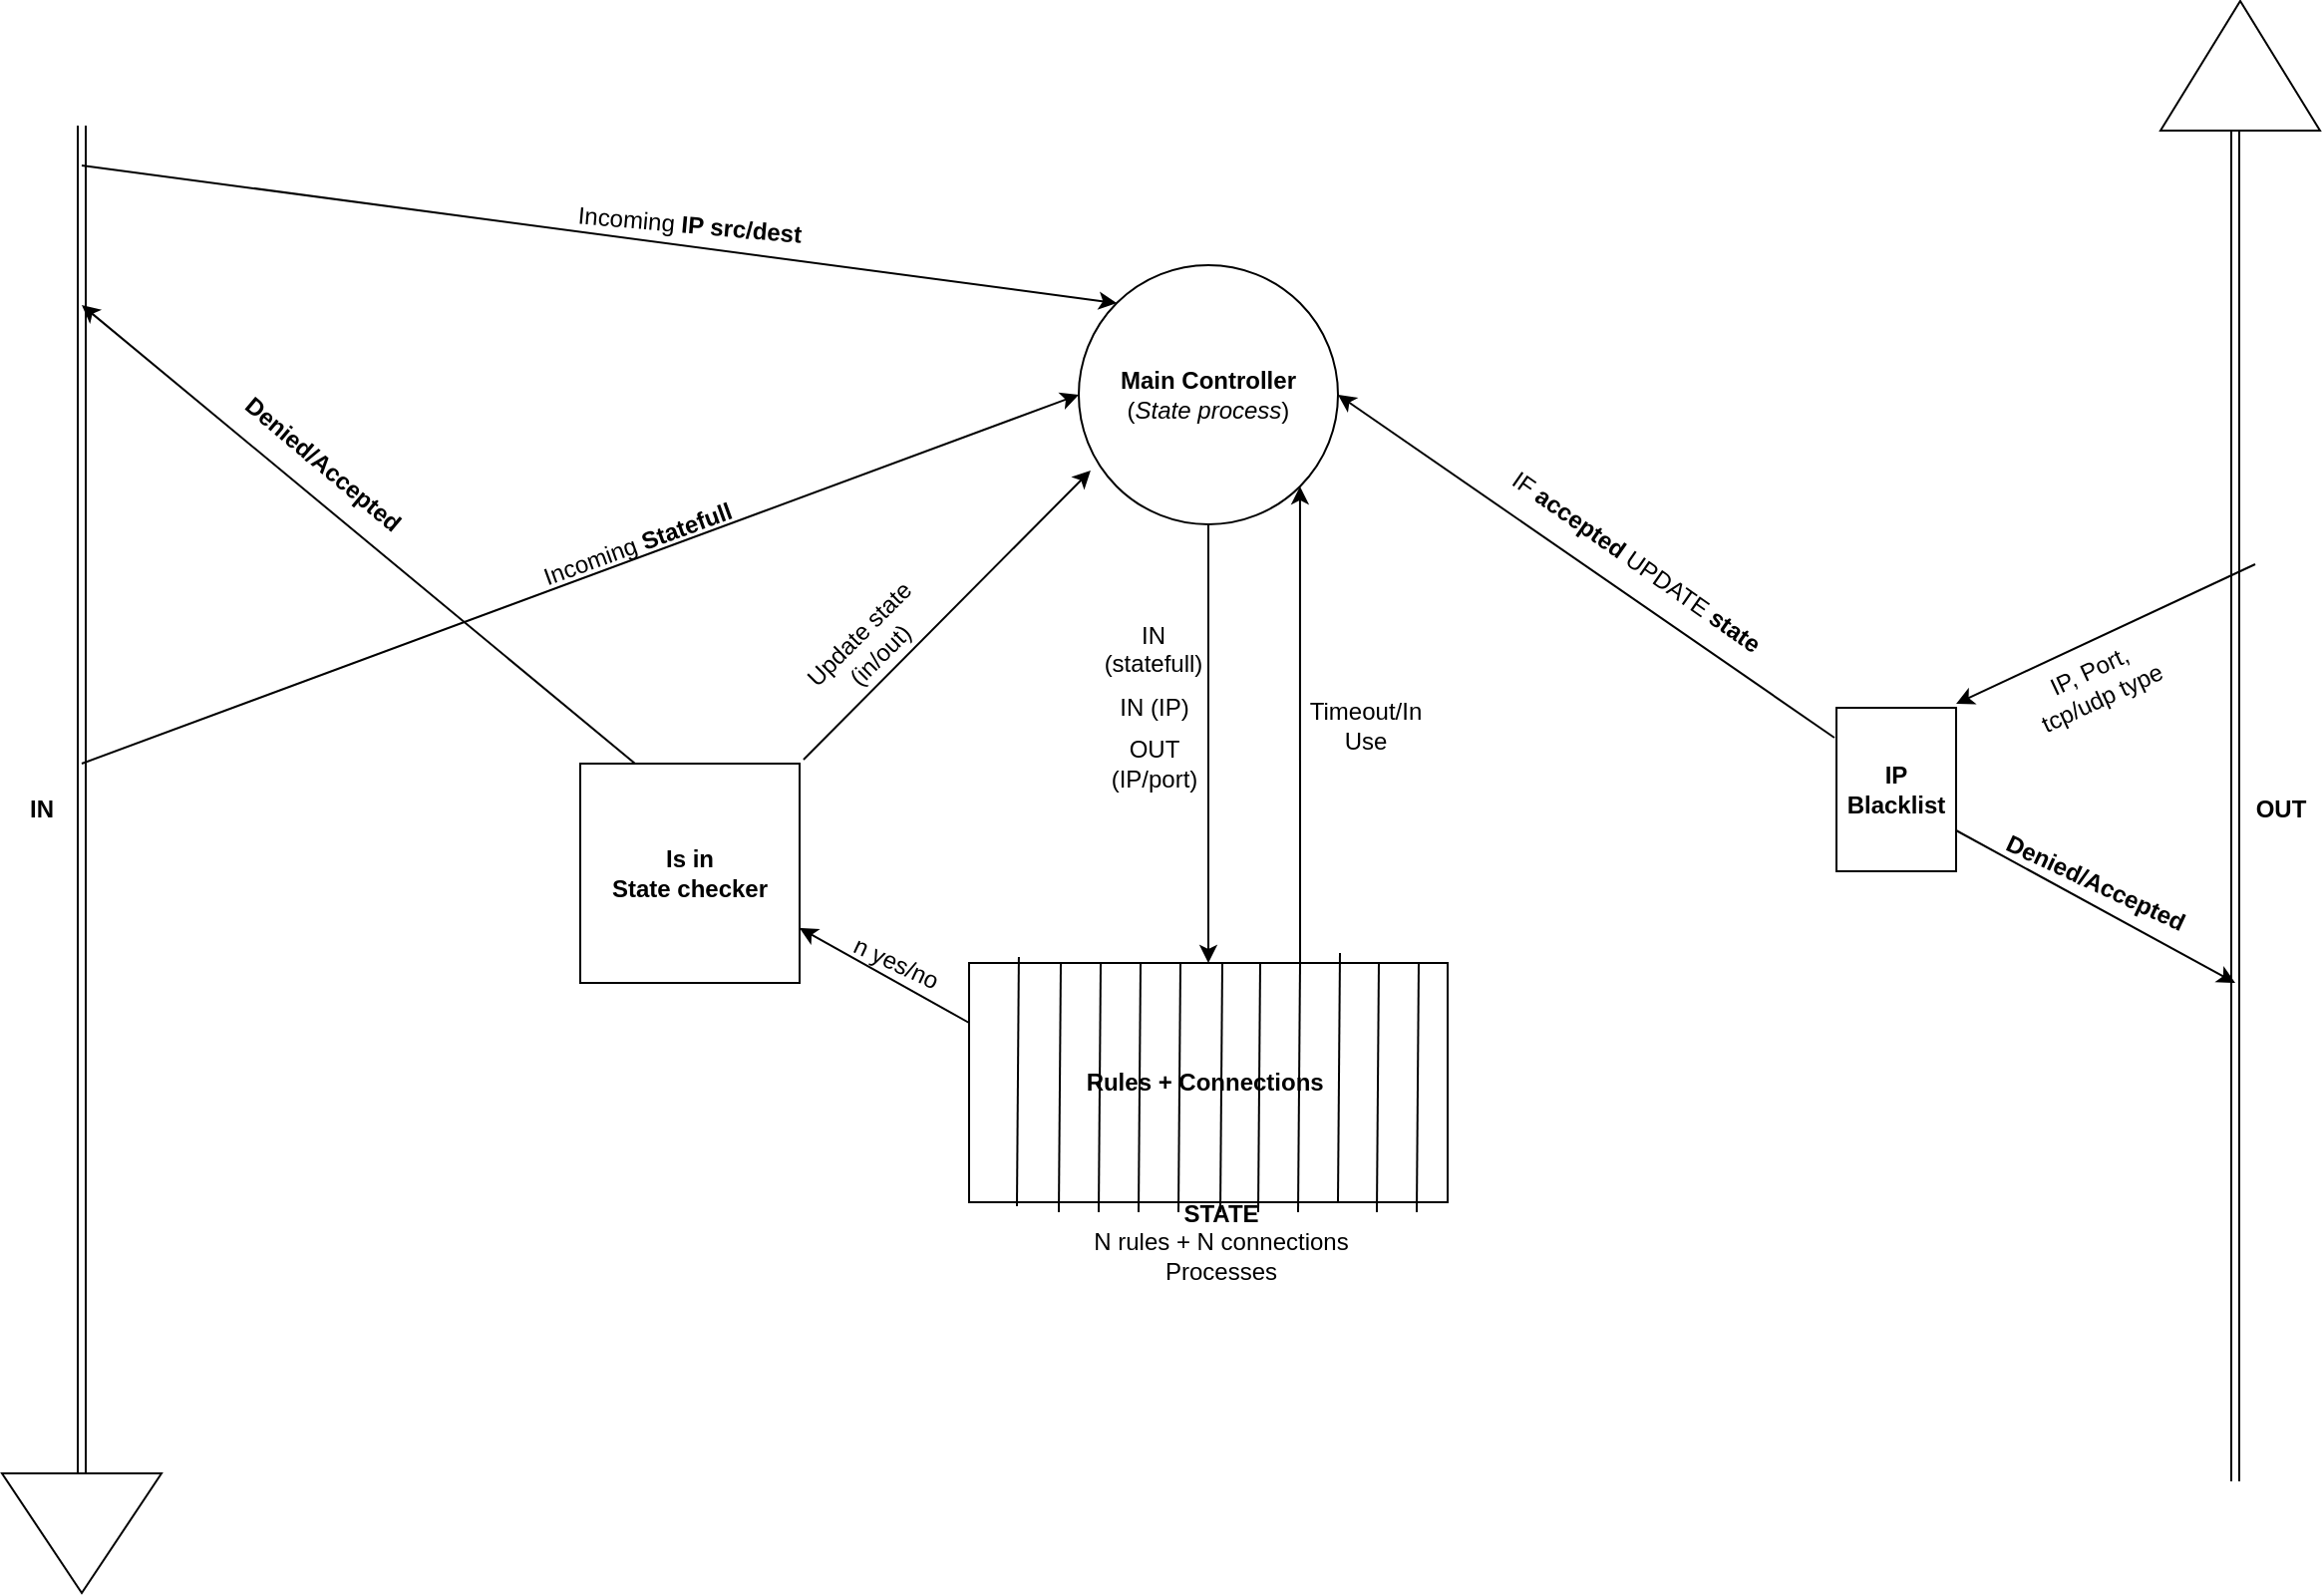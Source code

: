 <mxfile version="10.6.7" type="device"><diagram name="Page-1" id="e7e014a7-5840-1c2e-5031-d8a46d1fe8dd"><mxGraphModel dx="1162" dy="609" grid="1" gridSize="10" guides="1" tooltips="1" connect="1" arrows="1" fold="1" page="1" pageScale="1" pageWidth="1169" pageHeight="826" background="#ffffff" math="0" shadow="0"><root><mxCell id="0"/><mxCell id="1" parent="0"/><mxCell id="-HFcFwFkhi7LBAJae7R5-41" value="" style="shape=link;html=1;" edge="1" parent="1"><mxGeometry width="50" height="50" relative="1" as="geometry"><mxPoint x="40" y="80" as="sourcePoint"/><mxPoint x="40" y="760" as="targetPoint"/></mxGeometry></mxCell><mxCell id="-HFcFwFkhi7LBAJae7R5-42" value="" style="triangle;whiteSpace=wrap;html=1;rotation=90;" vertex="1" parent="1"><mxGeometry x="10" y="746" width="60" height="80" as="geometry"/></mxCell><mxCell id="-HFcFwFkhi7LBAJae7R5-43" value="" style="shape=link;html=1;" edge="1" parent="1"><mxGeometry width="50" height="50" relative="1" as="geometry"><mxPoint x="1120" y="80" as="sourcePoint"/><mxPoint x="1120" y="760" as="targetPoint"/></mxGeometry></mxCell><mxCell id="-HFcFwFkhi7LBAJae7R5-44" value="" style="triangle;whiteSpace=wrap;html=1;rotation=-90;" vertex="1" parent="1"><mxGeometry x="1090" y="10" width="65" height="80" as="geometry"/></mxCell><mxCell id="-HFcFwFkhi7LBAJae7R5-46" value="&lt;b&gt;IN&lt;/b&gt;" style="text;html=1;strokeColor=none;fillColor=none;align=center;verticalAlign=middle;whiteSpace=wrap;rounded=0;" vertex="1" parent="1"><mxGeometry y="413" width="40" height="20" as="geometry"/></mxCell><mxCell id="-HFcFwFkhi7LBAJae7R5-47" value="&lt;b&gt;OUT&lt;/b&gt;" style="text;html=1;strokeColor=none;fillColor=none;align=center;verticalAlign=middle;whiteSpace=wrap;rounded=0;" vertex="1" parent="1"><mxGeometry x="1122.5" y="413" width="40" height="20" as="geometry"/></mxCell><mxCell id="-HFcFwFkhi7LBAJae7R5-49" value="&lt;b&gt;Main Controller&lt;/b&gt;&lt;br&gt;(&lt;i&gt;State process&lt;/i&gt;)&lt;br&gt;" style="ellipse;whiteSpace=wrap;html=1;aspect=fixed;" vertex="1" parent="1"><mxGeometry x="540" y="150" width="130" height="130" as="geometry"/></mxCell><mxCell id="-HFcFwFkhi7LBAJae7R5-51" value="&lt;b&gt;Rules + Connections&amp;nbsp;&lt;/b&gt;" style="rounded=0;whiteSpace=wrap;html=1;rotation=0;" vertex="1" parent="1"><mxGeometry x="485" y="500" width="240" height="120" as="geometry"/></mxCell><mxCell id="-HFcFwFkhi7LBAJae7R5-53" value="&lt;b&gt;IP Blacklist&lt;br&gt;&lt;/b&gt;" style="rounded=0;whiteSpace=wrap;html=1;" vertex="1" parent="1"><mxGeometry x="920" y="372" width="60" height="82" as="geometry"/></mxCell><mxCell id="-HFcFwFkhi7LBAJae7R5-57" value="" style="endArrow=classic;html=1;entryX=1;entryY=0.5;entryDx=0;entryDy=0;exitX=-0.017;exitY=0.183;exitDx=0;exitDy=0;exitPerimeter=0;" edge="1" parent="1" source="-HFcFwFkhi7LBAJae7R5-53" target="-HFcFwFkhi7LBAJae7R5-49"><mxGeometry width="50" height="50" relative="1" as="geometry"><mxPoint x="917" y="413" as="sourcePoint"/><mxPoint x="870" y="340" as="targetPoint"/></mxGeometry></mxCell><mxCell id="-HFcFwFkhi7LBAJae7R5-59" value="" style="endArrow=classic;html=1;exitX=1;exitY=0.75;exitDx=0;exitDy=0;" edge="1" parent="1" source="-HFcFwFkhi7LBAJae7R5-53"><mxGeometry width="50" height="50" relative="1" as="geometry"><mxPoint x="980" y="480" as="sourcePoint"/><mxPoint x="1120" y="510" as="targetPoint"/></mxGeometry></mxCell><mxCell id="-HFcFwFkhi7LBAJae7R5-56" value="IP, Port, tcp/udp type&lt;br&gt;" style="text;html=1;strokeColor=none;fillColor=none;align=center;verticalAlign=middle;whiteSpace=wrap;rounded=0;rotation=-25;" vertex="1" parent="1"><mxGeometry x="1010" y="350" width="80" height="20" as="geometry"/></mxCell><mxCell id="-HFcFwFkhi7LBAJae7R5-60" value="" style="endArrow=classic;html=1;" edge="1" parent="1"><mxGeometry width="50" height="50" relative="1" as="geometry"><mxPoint x="1130" y="300" as="sourcePoint"/><mxPoint x="980" y="370" as="targetPoint"/></mxGeometry></mxCell><mxCell id="-HFcFwFkhi7LBAJae7R5-64" value="&lt;b&gt;Denied/Accepted&lt;/b&gt;" style="text;html=1;strokeColor=none;fillColor=none;align=center;verticalAlign=middle;whiteSpace=wrap;rounded=0;rotation=25;" vertex="1" parent="1"><mxGeometry x="1015" y="450" width="70" height="20" as="geometry"/></mxCell><mxCell id="-HFcFwFkhi7LBAJae7R5-70" value="IF &lt;b&gt;accepted &lt;/b&gt;UPDATE &lt;b&gt;state&amp;nbsp;&lt;/b&gt;" style="text;html=1;strokeColor=none;fillColor=none;align=center;verticalAlign=middle;whiteSpace=wrap;rounded=0;rotation=35;" vertex="1" parent="1"><mxGeometry x="740" y="290" width="162" height="20" as="geometry"/></mxCell><mxCell id="-HFcFwFkhi7LBAJae7R5-71" value="" style="endArrow=classic;html=1;entryX=0;entryY=0;entryDx=0;entryDy=0;" edge="1" parent="1" target="-HFcFwFkhi7LBAJae7R5-49"><mxGeometry width="50" height="50" relative="1" as="geometry"><mxPoint x="40" y="100" as="sourcePoint"/><mxPoint x="200" y="140" as="targetPoint"/></mxGeometry></mxCell><mxCell id="-HFcFwFkhi7LBAJae7R5-72" value="Incoming &lt;b&gt;IP src/dest&lt;/b&gt;" style="text;html=1;strokeColor=none;fillColor=none;align=center;verticalAlign=middle;whiteSpace=wrap;rounded=0;rotation=5;" vertex="1" parent="1"><mxGeometry x="270" y="120" width="150" height="20" as="geometry"/></mxCell><mxCell id="-HFcFwFkhi7LBAJae7R5-75" value="" style="endArrow=classic;html=1;exitX=0.25;exitY=0;exitDx=0;exitDy=0;" edge="1" parent="1" source="-HFcFwFkhi7LBAJae7R5-86"><mxGeometry width="50" height="50" relative="1" as="geometry"><mxPoint x="480" y="300" as="sourcePoint"/><mxPoint x="40" y="170" as="targetPoint"/></mxGeometry></mxCell><mxCell id="-HFcFwFkhi7LBAJae7R5-76" value="&lt;b&gt;Denied/Accepted&lt;/b&gt;" style="text;html=1;strokeColor=none;fillColor=none;align=center;verticalAlign=middle;whiteSpace=wrap;rounded=0;rotation=40;" vertex="1" parent="1"><mxGeometry x="80" y="240" width="162" height="20" as="geometry"/></mxCell><mxCell id="-HFcFwFkhi7LBAJae7R5-79" value="" style="endArrow=classic;html=1;exitX=0.5;exitY=1;exitDx=0;exitDy=0;entryX=0.5;entryY=0;entryDx=0;entryDy=0;" edge="1" parent="1" source="-HFcFwFkhi7LBAJae7R5-49" target="-HFcFwFkhi7LBAJae7R5-51"><mxGeometry width="50" height="50" relative="1" as="geometry"><mxPoint x="450" y="430" as="sourcePoint"/><mxPoint x="500" y="380" as="targetPoint"/></mxGeometry></mxCell><mxCell id="-HFcFwFkhi7LBAJae7R5-81" value="IN (IP)" style="text;html=1;strokeColor=none;fillColor=none;align=center;verticalAlign=middle;whiteSpace=wrap;rounded=0;" vertex="1" parent="1"><mxGeometry x="557.5" y="362" width="40" height="20" as="geometry"/></mxCell><mxCell id="-HFcFwFkhi7LBAJae7R5-82" value="IN (statefull)&lt;br&gt;&lt;br&gt;" style="text;html=1;strokeColor=none;fillColor=none;align=center;verticalAlign=middle;whiteSpace=wrap;rounded=0;" vertex="1" parent="1"><mxGeometry x="550" y="340" width="55" height="20" as="geometry"/></mxCell><mxCell id="-HFcFwFkhi7LBAJae7R5-84" value="OUT (IP/port)" style="text;html=1;strokeColor=none;fillColor=none;align=center;verticalAlign=middle;whiteSpace=wrap;rounded=0;" vertex="1" parent="1"><mxGeometry x="557.5" y="390" width="40" height="20" as="geometry"/></mxCell><mxCell id="-HFcFwFkhi7LBAJae7R5-86" value="&lt;b&gt;Is in&lt;br&gt;State checker&lt;/b&gt;&lt;br&gt;" style="whiteSpace=wrap;html=1;aspect=fixed;" vertex="1" parent="1"><mxGeometry x="290" y="400" width="110" height="110" as="geometry"/></mxCell><mxCell id="-HFcFwFkhi7LBAJae7R5-87" value="" style="endArrow=none;html=1;exitX=0.1;exitY=1.017;exitDx=0;exitDy=0;exitPerimeter=0;entryX=0.104;entryY=-0.025;entryDx=0;entryDy=0;entryPerimeter=0;" edge="1" parent="1" source="-HFcFwFkhi7LBAJae7R5-51" target="-HFcFwFkhi7LBAJae7R5-51"><mxGeometry width="50" height="50" relative="1" as="geometry"><mxPoint x="510" y="630" as="sourcePoint"/><mxPoint x="560" y="580" as="targetPoint"/></mxGeometry></mxCell><mxCell id="-HFcFwFkhi7LBAJae7R5-89" value="" style="endArrow=none;html=1;exitX=0.1;exitY=1.017;exitDx=0;exitDy=0;exitPerimeter=0;entryX=0.104;entryY=-0.025;entryDx=0;entryDy=0;entryPerimeter=0;" edge="1" parent="1"><mxGeometry width="50" height="50" relative="1" as="geometry"><mxPoint x="530" y="625" as="sourcePoint"/><mxPoint x="531" y="500" as="targetPoint"/></mxGeometry></mxCell><mxCell id="-HFcFwFkhi7LBAJae7R5-90" value="" style="endArrow=none;html=1;exitX=0.1;exitY=1.017;exitDx=0;exitDy=0;exitPerimeter=0;entryX=0.104;entryY=-0.025;entryDx=0;entryDy=0;entryPerimeter=0;" edge="1" parent="1"><mxGeometry width="50" height="50" relative="1" as="geometry"><mxPoint x="550" y="625" as="sourcePoint"/><mxPoint x="551" y="500" as="targetPoint"/></mxGeometry></mxCell><mxCell id="-HFcFwFkhi7LBAJae7R5-91" value="" style="endArrow=none;html=1;exitX=0.1;exitY=1.017;exitDx=0;exitDy=0;exitPerimeter=0;entryX=0.104;entryY=-0.025;entryDx=0;entryDy=0;entryPerimeter=0;" edge="1" parent="1"><mxGeometry width="50" height="50" relative="1" as="geometry"><mxPoint x="570" y="625" as="sourcePoint"/><mxPoint x="571" y="500" as="targetPoint"/></mxGeometry></mxCell><mxCell id="-HFcFwFkhi7LBAJae7R5-92" value="" style="endArrow=none;html=1;exitX=0.1;exitY=1.017;exitDx=0;exitDy=0;exitPerimeter=0;entryX=0.104;entryY=-0.025;entryDx=0;entryDy=0;entryPerimeter=0;" edge="1" parent="1"><mxGeometry width="50" height="50" relative="1" as="geometry"><mxPoint x="590" y="625" as="sourcePoint"/><mxPoint x="591" y="500" as="targetPoint"/></mxGeometry></mxCell><mxCell id="-HFcFwFkhi7LBAJae7R5-93" value="" style="endArrow=none;html=1;exitX=0.1;exitY=1.017;exitDx=0;exitDy=0;exitPerimeter=0;entryX=0.104;entryY=-0.025;entryDx=0;entryDy=0;entryPerimeter=0;" edge="1" parent="1"><mxGeometry width="50" height="50" relative="1" as="geometry"><mxPoint x="611" y="625" as="sourcePoint"/><mxPoint x="612" y="500" as="targetPoint"/></mxGeometry></mxCell><mxCell id="-HFcFwFkhi7LBAJae7R5-94" value="" style="endArrow=none;html=1;exitX=0.1;exitY=1.017;exitDx=0;exitDy=0;exitPerimeter=0;entryX=0.104;entryY=-0.025;entryDx=0;entryDy=0;entryPerimeter=0;" edge="1" parent="1"><mxGeometry width="50" height="50" relative="1" as="geometry"><mxPoint x="630" y="625" as="sourcePoint"/><mxPoint x="631" y="500" as="targetPoint"/></mxGeometry></mxCell><mxCell id="-HFcFwFkhi7LBAJae7R5-95" value="" style="endArrow=none;html=1;exitX=0.1;exitY=1.017;exitDx=0;exitDy=0;exitPerimeter=0;entryX=0.104;entryY=-0.025;entryDx=0;entryDy=0;entryPerimeter=0;" edge="1" parent="1"><mxGeometry width="50" height="50" relative="1" as="geometry"><mxPoint x="650" y="625" as="sourcePoint"/><mxPoint x="651" y="500" as="targetPoint"/></mxGeometry></mxCell><mxCell id="-HFcFwFkhi7LBAJae7R5-96" value="" style="endArrow=none;html=1;exitX=0.1;exitY=1.017;exitDx=0;exitDy=0;exitPerimeter=0;entryX=0.104;entryY=-0.025;entryDx=0;entryDy=0;entryPerimeter=0;" edge="1" parent="1"><mxGeometry width="50" height="50" relative="1" as="geometry"><mxPoint x="670" y="620" as="sourcePoint"/><mxPoint x="671" y="495" as="targetPoint"/></mxGeometry></mxCell><mxCell id="-HFcFwFkhi7LBAJae7R5-97" value="" style="endArrow=none;html=1;exitX=0.1;exitY=1.017;exitDx=0;exitDy=0;exitPerimeter=0;entryX=0.104;entryY=-0.025;entryDx=0;entryDy=0;entryPerimeter=0;" edge="1" parent="1"><mxGeometry width="50" height="50" relative="1" as="geometry"><mxPoint x="689.5" y="625" as="sourcePoint"/><mxPoint x="690.5" y="500" as="targetPoint"/></mxGeometry></mxCell><mxCell id="-HFcFwFkhi7LBAJae7R5-98" value="" style="endArrow=none;html=1;exitX=0.1;exitY=1.017;exitDx=0;exitDy=0;exitPerimeter=0;entryX=0.104;entryY=-0.025;entryDx=0;entryDy=0;entryPerimeter=0;" edge="1" parent="1"><mxGeometry width="50" height="50" relative="1" as="geometry"><mxPoint x="709.5" y="625" as="sourcePoint"/><mxPoint x="710.5" y="500" as="targetPoint"/></mxGeometry></mxCell><mxCell id="-HFcFwFkhi7LBAJae7R5-99" value="&lt;b&gt;STATE&lt;/b&gt;&lt;br&gt;N rules + N connections Processes" style="text;html=1;strokeColor=none;fillColor=none;align=center;verticalAlign=middle;whiteSpace=wrap;rounded=0;" vertex="1" parent="1"><mxGeometry x="539" y="630" width="145" height="20" as="geometry"/></mxCell><mxCell id="-HFcFwFkhi7LBAJae7R5-100" value="" style="endArrow=classic;html=1;exitX=0;exitY=0.25;exitDx=0;exitDy=0;entryX=1;entryY=0.75;entryDx=0;entryDy=0;" edge="1" parent="1" source="-HFcFwFkhi7LBAJae7R5-51" target="-HFcFwFkhi7LBAJae7R5-86"><mxGeometry width="50" height="50" relative="1" as="geometry"><mxPoint x="310" y="620" as="sourcePoint"/><mxPoint x="360" y="570" as="targetPoint"/></mxGeometry></mxCell><mxCell id="-HFcFwFkhi7LBAJae7R5-101" value="" style="endArrow=classic;html=1;exitX=1.018;exitY=-0.018;exitDx=0;exitDy=0;exitPerimeter=0;entryX=0.046;entryY=0.792;entryDx=0;entryDy=0;entryPerimeter=0;" edge="1" parent="1" source="-HFcFwFkhi7LBAJae7R5-86" target="-HFcFwFkhi7LBAJae7R5-49"><mxGeometry width="50" height="50" relative="1" as="geometry"><mxPoint x="380" y="370" as="sourcePoint"/><mxPoint x="430" y="320" as="targetPoint"/></mxGeometry></mxCell><mxCell id="-HFcFwFkhi7LBAJae7R5-104" value="" style="endArrow=classic;html=1;entryX=0;entryY=0.5;entryDx=0;entryDy=0;" edge="1" parent="1" target="-HFcFwFkhi7LBAJae7R5-49"><mxGeometry width="50" height="50" relative="1" as="geometry"><mxPoint x="40" y="400" as="sourcePoint"/><mxPoint x="170" y="350" as="targetPoint"/></mxGeometry></mxCell><mxCell id="-HFcFwFkhi7LBAJae7R5-105" value="Incoming &lt;b&gt;Statefull&lt;/b&gt;" style="text;html=1;strokeColor=none;fillColor=none;align=center;verticalAlign=middle;whiteSpace=wrap;rounded=0;rotation=-20;" vertex="1" parent="1"><mxGeometry x="238" y="280" width="162" height="20" as="geometry"/></mxCell><mxCell id="-HFcFwFkhi7LBAJae7R5-106" value="Update state (in/out)" style="text;html=1;strokeColor=none;fillColor=none;align=center;verticalAlign=middle;whiteSpace=wrap;rounded=0;rotation=-45;" vertex="1" parent="1"><mxGeometry x="380" y="330" width="110" height="20" as="geometry"/></mxCell><mxCell id="-HFcFwFkhi7LBAJae7R5-109" value="n yes/no" style="text;html=1;strokeColor=none;fillColor=none;align=center;verticalAlign=middle;whiteSpace=wrap;rounded=0;rotation=25;" vertex="1" parent="1"><mxGeometry x="420.5" y="490" width="55" height="20" as="geometry"/></mxCell><mxCell id="-HFcFwFkhi7LBAJae7R5-110" value="" style="endArrow=classic;html=1;entryX=1;entryY=1;entryDx=0;entryDy=0;" edge="1" parent="1" target="-HFcFwFkhi7LBAJae7R5-49"><mxGeometry width="50" height="50" relative="1" as="geometry"><mxPoint x="651" y="500" as="sourcePoint"/><mxPoint x="770" y="400" as="targetPoint"/></mxGeometry></mxCell><mxCell id="-HFcFwFkhi7LBAJae7R5-111" value="Timeout/In Use" style="text;html=1;strokeColor=none;fillColor=none;align=center;verticalAlign=middle;whiteSpace=wrap;rounded=0;" vertex="1" parent="1"><mxGeometry x="656" y="362" width="56" height="38" as="geometry"/></mxCell></root></mxGraphModel></diagram></mxfile>